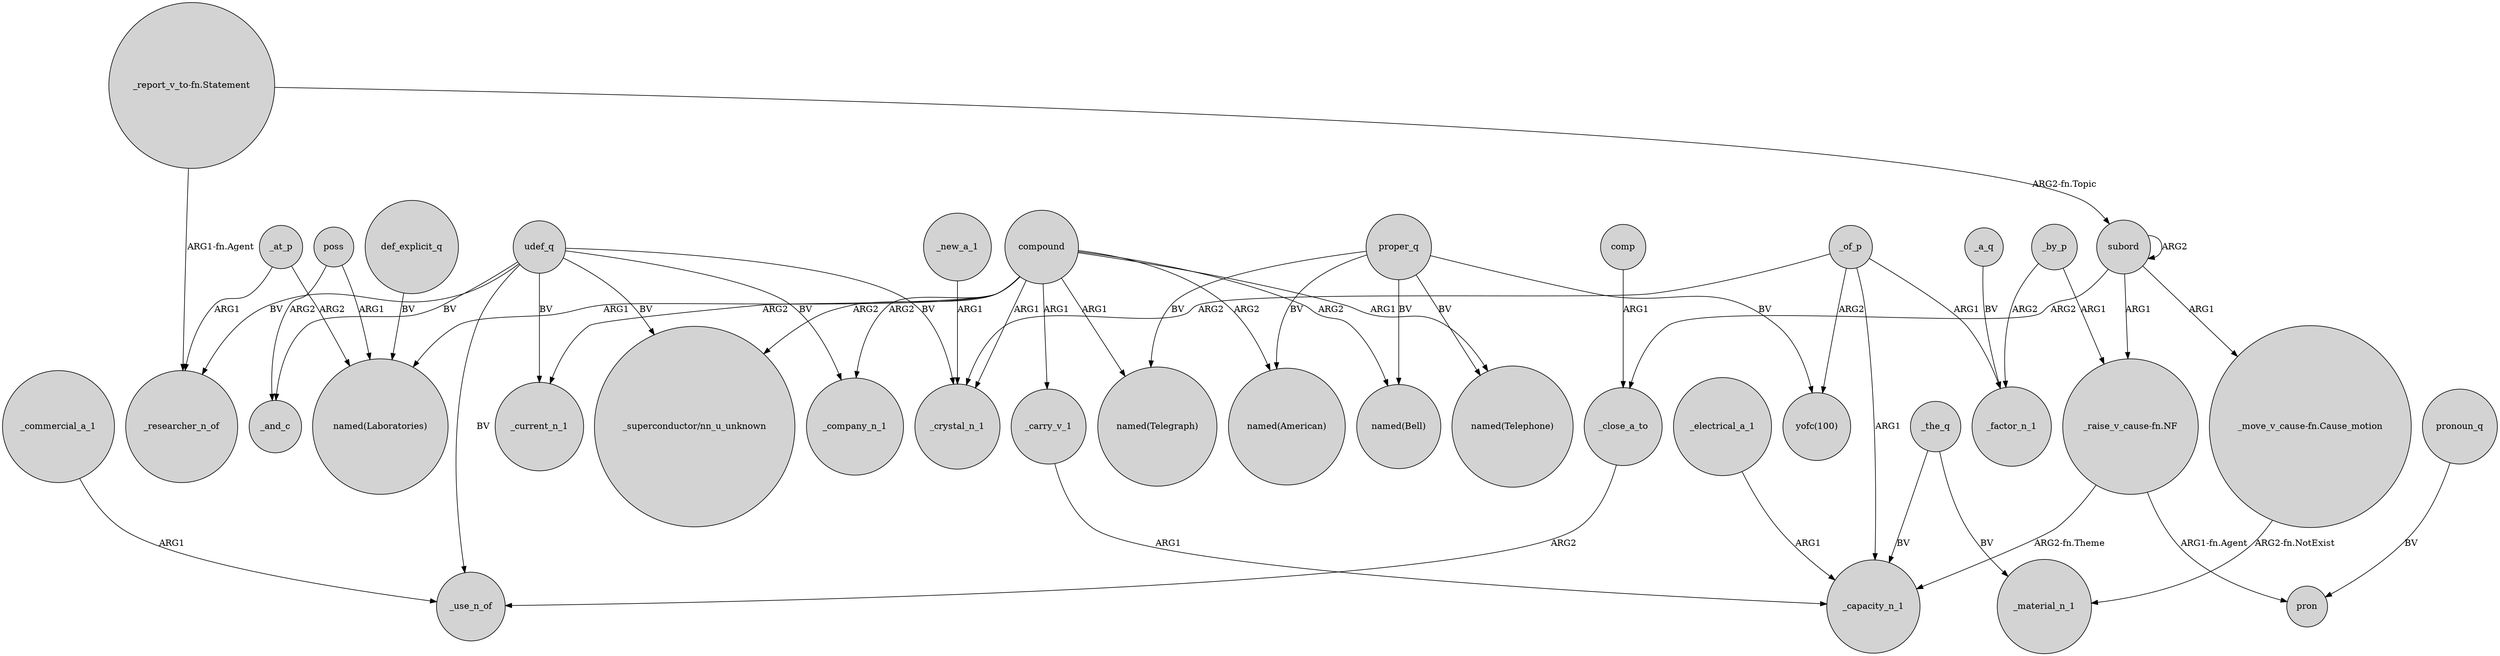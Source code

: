 digraph {
	node [shape=circle style=filled]
	_at_p -> _researcher_n_of [label=ARG1]
	udef_q -> _crystal_n_1 [label=BV]
	_at_p -> "named(Laboratories)" [label=ARG2]
	_new_a_1 -> _crystal_n_1 [label=ARG1]
	compound -> _current_n_1 [label=ARG2]
	_the_q -> _material_n_1 [label=BV]
	poss -> _and_c [label=ARG2]
	subord -> "_raise_v_cause-fn.NF" [label=ARG1]
	_close_a_to -> _use_n_of [label=ARG2]
	"_report_v_to-fn.Statement" -> _researcher_n_of [label="ARG1-fn.Agent"]
	comp -> _close_a_to [label=ARG1]
	proper_q -> "named(American)" [label=BV]
	proper_q -> "yofc(100)" [label=BV]
	_the_q -> _capacity_n_1 [label=BV]
	_a_q -> _factor_n_1 [label=BV]
	udef_q -> _use_n_of [label=BV]
	_carry_v_1 -> _capacity_n_1 [label=ARG1]
	compound -> _company_n_1 [label=ARG2]
	_by_p -> _factor_n_1 [label=ARG2]
	compound -> "named(Telephone)" [label=ARG1]
	_of_p -> _factor_n_1 [label=ARG1]
	"_report_v_to-fn.Statement" -> subord [label="ARG2-fn.Topic"]
	proper_q -> "named(Telegraph)" [label=BV]
	_of_p -> "yofc(100)" [label=ARG2]
	compound -> "named(American)" [label=ARG2]
	subord -> "_move_v_cause-fn.Cause_motion" [label=ARG1]
	compound -> "named(Laboratories)" [label=ARG1]
	compound -> "named(Telegraph)" [label=ARG1]
	subord -> subord [label=ARG2]
	poss -> "named(Laboratories)" [label=ARG1]
	pronoun_q -> pron [label=BV]
	_of_p -> _capacity_n_1 [label=ARG1]
	compound -> _carry_v_1 [label=ARG1]
	_of_p -> _crystal_n_1 [label=ARG2]
	udef_q -> "_superconductor/nn_u_unknown" [label=BV]
	udef_q -> _researcher_n_of [label=BV]
	proper_q -> "named(Telephone)" [label=BV]
	"_move_v_cause-fn.Cause_motion" -> _material_n_1 [label="ARG2-fn.NotExist"]
	_by_p -> "_raise_v_cause-fn.NF" [label=ARG1]
	compound -> "_superconductor/nn_u_unknown" [label=ARG2]
	"_raise_v_cause-fn.NF" -> pron [label="ARG1-fn.Agent"]
	udef_q -> _current_n_1 [label=BV]
	_electrical_a_1 -> _capacity_n_1 [label=ARG1]
	def_explicit_q -> "named(Laboratories)" [label=BV]
	compound -> "named(Bell)" [label=ARG2]
	proper_q -> "named(Bell)" [label=BV]
	_commercial_a_1 -> _use_n_of [label=ARG1]
	udef_q -> _and_c [label=BV]
	subord -> _close_a_to [label=ARG2]
	udef_q -> _company_n_1 [label=BV]
	compound -> _crystal_n_1 [label=ARG1]
	"_raise_v_cause-fn.NF" -> _capacity_n_1 [label="ARG2-fn.Theme"]
}
